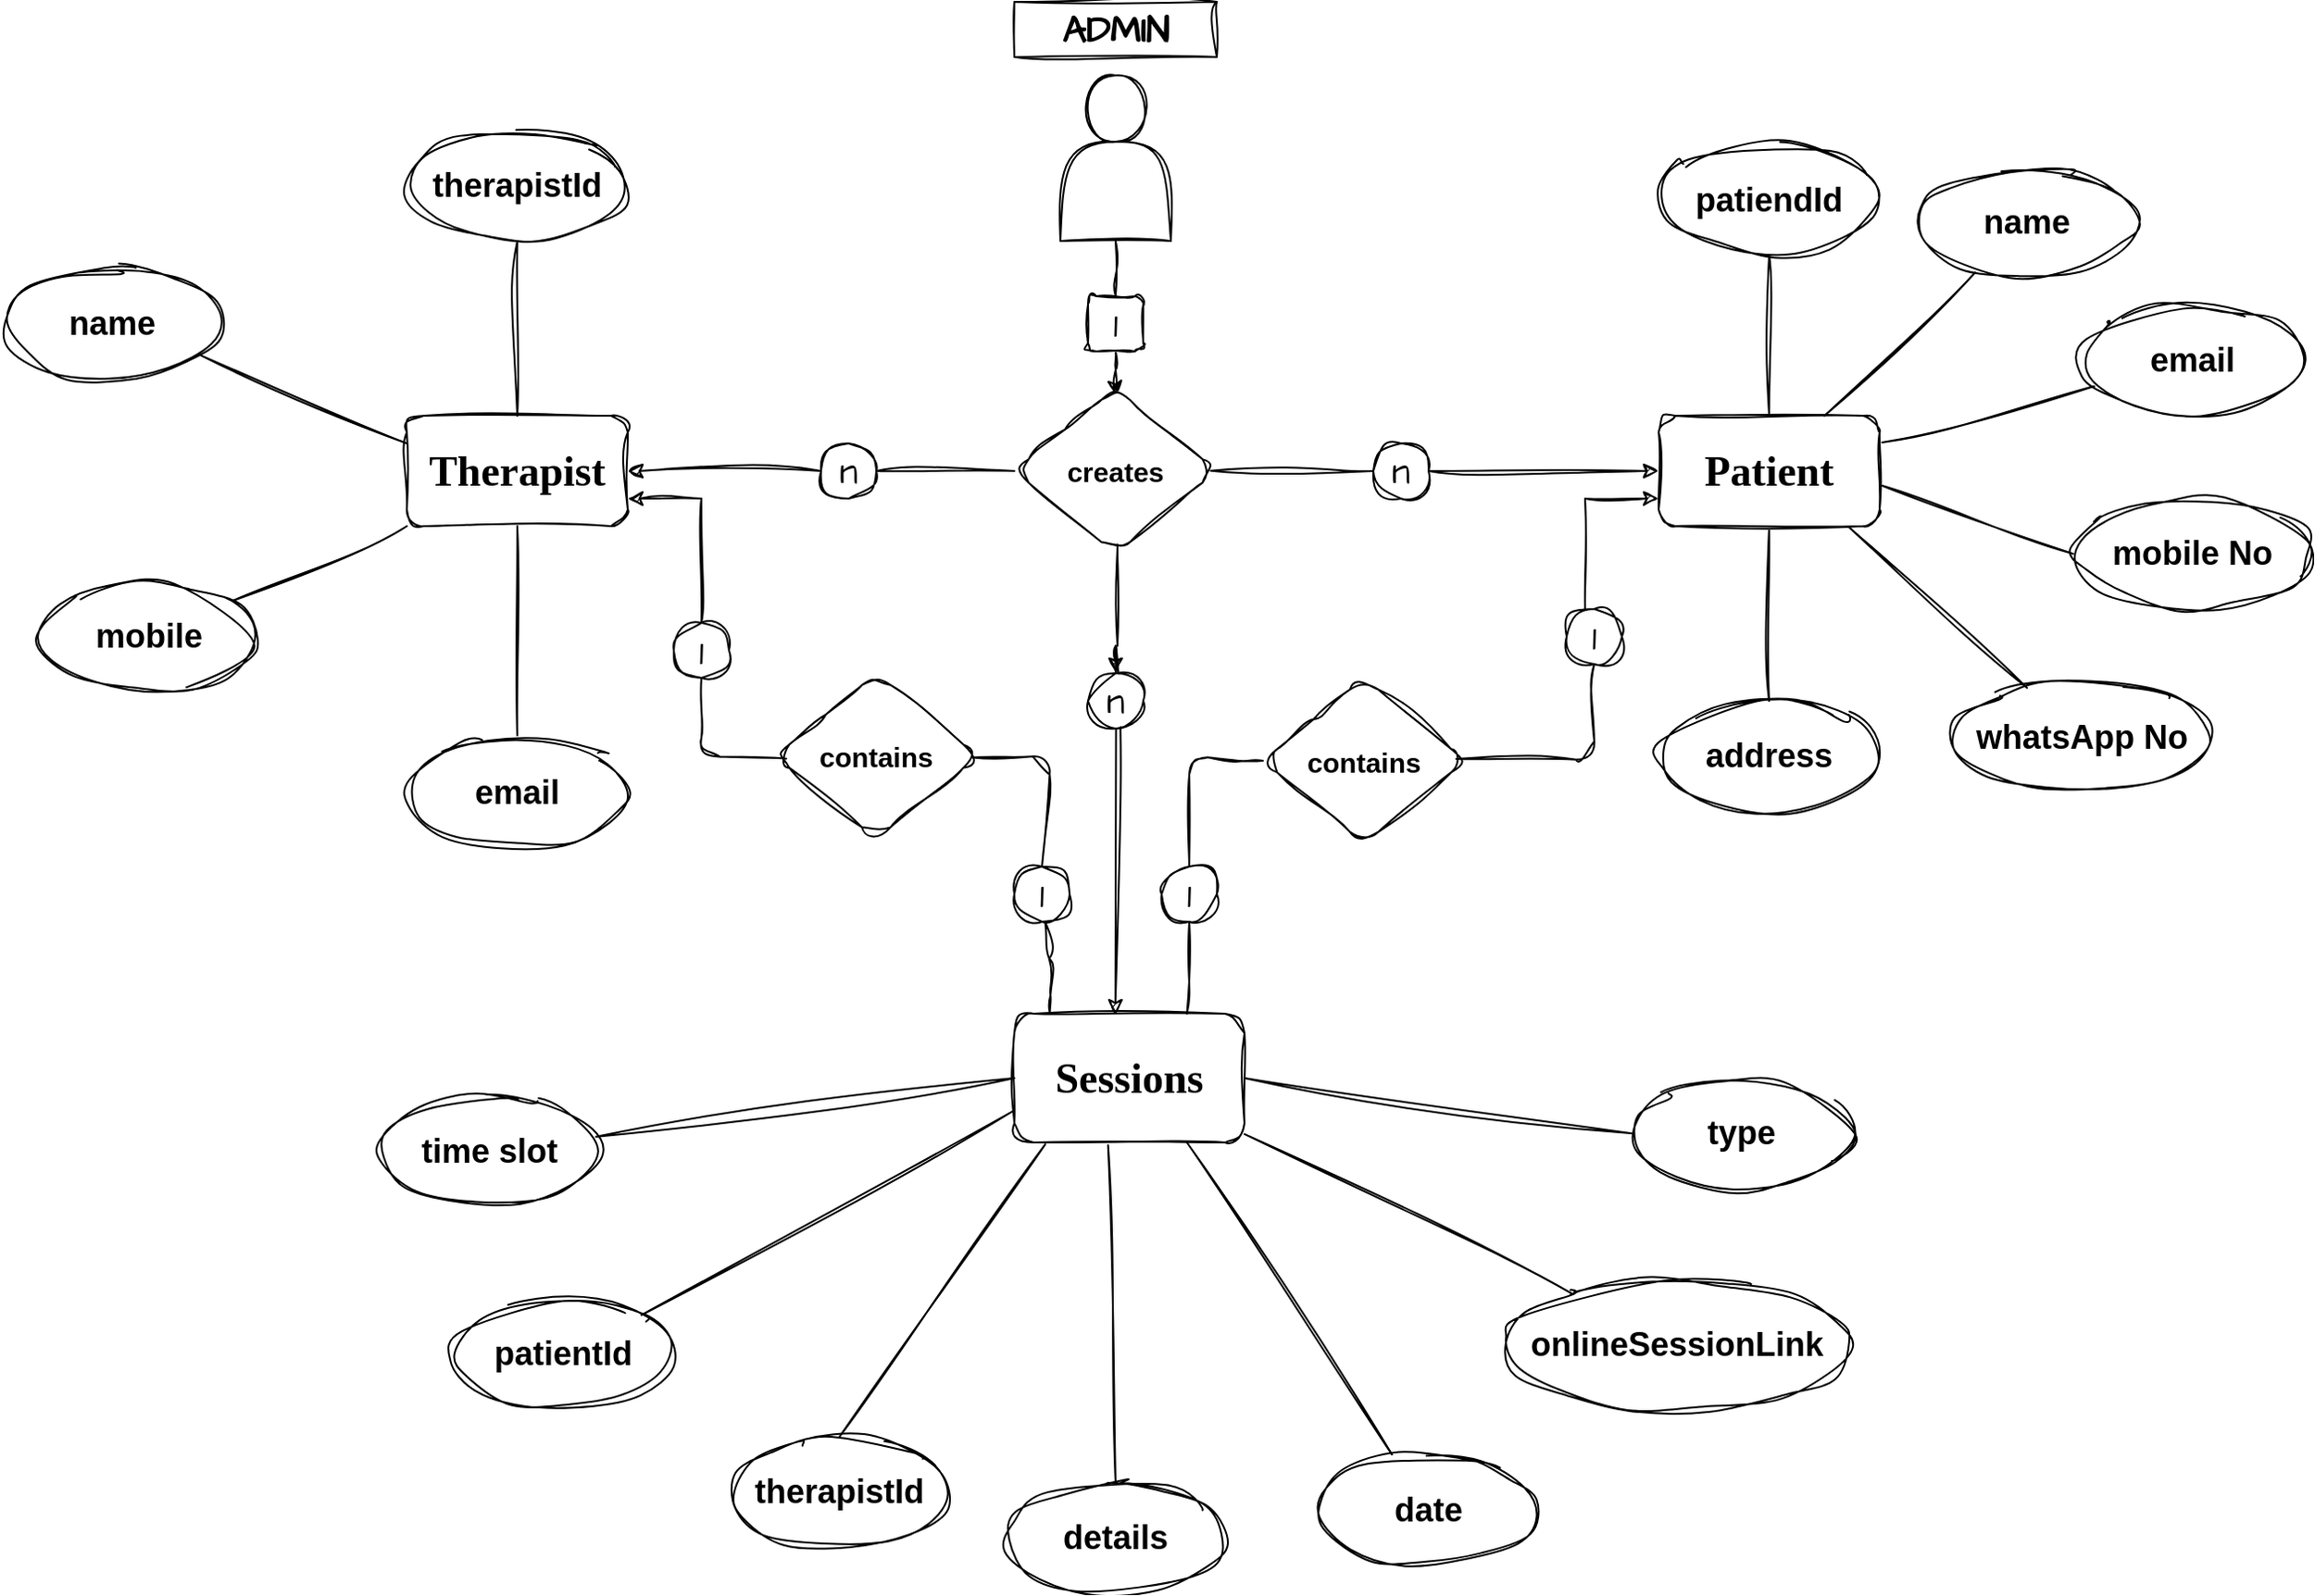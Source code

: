 <mxfile version="22.1.16" type="device">
  <diagram id="R2lEEEUBdFMjLlhIrx00" name="Page-1">
    <mxGraphModel dx="3497" dy="2473" grid="1" gridSize="10" guides="1" tooltips="1" connect="1" arrows="1" fold="1" page="1" pageScale="1" pageWidth="850" pageHeight="1100" math="0" shadow="0" extFonts="Permanent Marker^https://fonts.googleapis.com/css?family=Permanent+Marker">
      <root>
        <mxCell id="0" />
        <mxCell id="1" parent="0" />
        <mxCell id="AEqm9OUdLBlBPRIVhmXT-1" value="&lt;b&gt;Sessions&lt;/b&gt;" style="rounded=1;whiteSpace=wrap;html=1;fontFamily=Times New Roman;fontSize=23;labelBackgroundColor=none;sketch=1;curveFitting=1;jiggle=2;" parent="1" vertex="1">
          <mxGeometry x="200" y="250" width="125" height="70" as="geometry" />
        </mxCell>
        <mxCell id="AEqm9OUdLBlBPRIVhmXT-22" style="rounded=1;orthogonalLoop=1;jettySize=auto;html=1;entryX=0.75;entryY=1;entryDx=0;entryDy=0;endArrow=none;endFill=0;labelBackgroundColor=none;fontColor=default;sketch=1;curveFitting=1;jiggle=2;" parent="1" source="AEqm9OUdLBlBPRIVhmXT-18" target="AEqm9OUdLBlBPRIVhmXT-1" edge="1">
          <mxGeometry relative="1" as="geometry" />
        </mxCell>
        <mxCell id="AEqm9OUdLBlBPRIVhmXT-18" value="&lt;span style=&quot;font-size: 18px;&quot;&gt;date&lt;/span&gt;" style="ellipse;whiteSpace=wrap;html=1;labelBackgroundColor=none;sketch=1;curveFitting=1;jiggle=2;rounded=1;fontStyle=1" parent="1" vertex="1">
          <mxGeometry x="365" y="490" width="120" height="60" as="geometry" />
        </mxCell>
        <mxCell id="AEqm9OUdLBlBPRIVhmXT-30" value="&lt;font style=&quot;font-size: 18px;&quot;&gt;time slot&lt;/font&gt;" style="ellipse;whiteSpace=wrap;html=1;labelBackgroundColor=none;sketch=1;curveFitting=1;jiggle=2;rounded=1;fontStyle=1" parent="1" vertex="1">
          <mxGeometry x="-145" y="295" width="120" height="60" as="geometry" />
        </mxCell>
        <mxCell id="AEqm9OUdLBlBPRIVhmXT-31" value="&lt;font style=&quot;font-size: 18px;&quot;&gt;patientId&lt;/font&gt;" style="ellipse;whiteSpace=wrap;html=1;labelBackgroundColor=none;sketch=1;curveFitting=1;jiggle=2;rounded=1;fontStyle=1" parent="1" vertex="1">
          <mxGeometry x="-105" y="405" width="120" height="60" as="geometry" />
        </mxCell>
        <mxCell id="AEqm9OUdLBlBPRIVhmXT-32" value="&lt;font style=&quot;font-size: 18px;&quot;&gt;type&lt;/font&gt;" style="ellipse;whiteSpace=wrap;html=1;labelBackgroundColor=none;sketch=1;curveFitting=1;jiggle=2;rounded=1;fontStyle=1" parent="1" vertex="1">
          <mxGeometry x="535" y="285" width="120" height="60" as="geometry" />
        </mxCell>
        <mxCell id="AEqm9OUdLBlBPRIVhmXT-33" value="&lt;font style=&quot;font-size: 18px;&quot;&gt;therapistId&lt;/font&gt;" style="ellipse;whiteSpace=wrap;html=1;labelBackgroundColor=none;sketch=1;curveFitting=1;jiggle=2;rounded=1;fontStyle=1" parent="1" vertex="1">
          <mxGeometry x="45" y="480" width="120" height="60" as="geometry" />
        </mxCell>
        <mxCell id="AEqm9OUdLBlBPRIVhmXT-34" value="&lt;font style=&quot;font-size: 18px;&quot;&gt;details&lt;/font&gt;" style="ellipse;whiteSpace=wrap;html=1;labelBackgroundColor=none;sketch=1;curveFitting=1;jiggle=2;rounded=1;fontStyle=1" parent="1" vertex="1">
          <mxGeometry x="195" y="505" width="120" height="60" as="geometry" />
        </mxCell>
        <mxCell id="AEqm9OUdLBlBPRIVhmXT-35" value="&lt;font style=&quot;font-size: 18px;&quot;&gt;onlineSessionLink&lt;/font&gt;" style="ellipse;whiteSpace=wrap;html=1;labelBackgroundColor=none;sketch=1;curveFitting=1;jiggle=2;rounded=1;fontStyle=1" parent="1" vertex="1">
          <mxGeometry x="465" y="395" width="190" height="70" as="geometry" />
        </mxCell>
        <mxCell id="AEqm9OUdLBlBPRIVhmXT-37" style="rounded=1;orthogonalLoop=1;jettySize=auto;html=1;entryX=1;entryY=0.5;entryDx=0;entryDy=0;endArrow=none;endFill=0;exitX=0;exitY=0.5;exitDx=0;exitDy=0;labelBackgroundColor=none;fontColor=default;sketch=1;curveFitting=1;jiggle=2;" parent="1" source="AEqm9OUdLBlBPRIVhmXT-32" target="AEqm9OUdLBlBPRIVhmXT-1" edge="1">
          <mxGeometry relative="1" as="geometry">
            <mxPoint x="391" y="534" as="sourcePoint" />
            <mxPoint x="345" y="635" as="targetPoint" />
          </mxGeometry>
        </mxCell>
        <mxCell id="AEqm9OUdLBlBPRIVhmXT-38" style="rounded=1;orthogonalLoop=1;jettySize=auto;html=1;endArrow=none;endFill=0;exitX=0;exitY=0.75;exitDx=0;exitDy=0;labelBackgroundColor=none;fontColor=default;sketch=1;curveFitting=1;jiggle=2;entryX=1;entryY=0;entryDx=0;entryDy=0;" parent="1" source="AEqm9OUdLBlBPRIVhmXT-1" target="AEqm9OUdLBlBPRIVhmXT-31" edge="1">
          <mxGeometry relative="1" as="geometry">
            <mxPoint x="391" y="624" as="sourcePoint" />
            <mxPoint x="18.757" y="410.199" as="targetPoint" />
          </mxGeometry>
        </mxCell>
        <mxCell id="AEqm9OUdLBlBPRIVhmXT-39" style="rounded=1;orthogonalLoop=1;jettySize=auto;html=1;entryX=0.134;entryY=1.015;entryDx=0;entryDy=0;endArrow=none;endFill=0;exitX=0.5;exitY=0;exitDx=0;exitDy=0;labelBackgroundColor=none;fontColor=default;sketch=1;curveFitting=1;jiggle=2;entryPerimeter=0;" parent="1" source="AEqm9OUdLBlBPRIVhmXT-33" target="AEqm9OUdLBlBPRIVhmXT-1" edge="1">
          <mxGeometry relative="1" as="geometry">
            <mxPoint x="401" y="634" as="sourcePoint" />
            <mxPoint x="355" y="735" as="targetPoint" />
          </mxGeometry>
        </mxCell>
        <mxCell id="AEqm9OUdLBlBPRIVhmXT-40" style="rounded=1;orthogonalLoop=1;jettySize=auto;html=1;entryX=0.407;entryY=1.021;entryDx=0;entryDy=0;endArrow=none;endFill=0;exitX=0.5;exitY=0;exitDx=0;exitDy=0;labelBackgroundColor=none;fontColor=default;sketch=1;curveFitting=1;jiggle=2;entryPerimeter=0;" parent="1" source="AEqm9OUdLBlBPRIVhmXT-34" target="AEqm9OUdLBlBPRIVhmXT-1" edge="1">
          <mxGeometry relative="1" as="geometry">
            <mxPoint x="411" y="644" as="sourcePoint" />
            <mxPoint x="365" y="745" as="targetPoint" />
          </mxGeometry>
        </mxCell>
        <mxCell id="AEqm9OUdLBlBPRIVhmXT-41" style="rounded=1;orthogonalLoop=1;jettySize=auto;html=1;entryX=0;entryY=0.5;entryDx=0;entryDy=0;endArrow=none;endFill=0;labelBackgroundColor=none;fontColor=default;sketch=1;curveFitting=1;jiggle=2;" parent="1" source="AEqm9OUdLBlBPRIVhmXT-30" target="AEqm9OUdLBlBPRIVhmXT-1" edge="1">
          <mxGeometry relative="1" as="geometry">
            <mxPoint x="421" y="564" as="sourcePoint" />
            <mxPoint x="375" y="665" as="targetPoint" />
          </mxGeometry>
        </mxCell>
        <mxCell id="AEqm9OUdLBlBPRIVhmXT-44" style="rounded=1;orthogonalLoop=1;jettySize=auto;html=1;entryX=1.011;entryY=0.241;entryDx=0;entryDy=0;endArrow=none;endFill=0;labelBackgroundColor=none;fontColor=default;sketch=1;curveFitting=1;jiggle=2;entryPerimeter=0;" parent="1" source="AEqm9OUdLBlBPRIVhmXT-45" target="AEqm9OUdLBlBPRIVhmXT-43" edge="1">
          <mxGeometry relative="1" as="geometry" />
        </mxCell>
        <mxCell id="AEqm9OUdLBlBPRIVhmXT-45" value="&lt;font style=&quot;font-size: 18px;&quot;&gt;email&lt;/font&gt;" style="ellipse;whiteSpace=wrap;html=1;labelBackgroundColor=none;sketch=1;curveFitting=1;jiggle=2;rounded=1;fontStyle=1" parent="1" vertex="1">
          <mxGeometry x="780" y="-135" width="120" height="60" as="geometry" />
        </mxCell>
        <mxCell id="AEqm9OUdLBlBPRIVhmXT-46" value="&lt;font style=&quot;font-size: 18px;&quot;&gt;mobile No&lt;/font&gt;" style="ellipse;whiteSpace=wrap;html=1;labelBackgroundColor=none;sketch=1;curveFitting=1;jiggle=2;rounded=1;fontStyle=1" parent="1" vertex="1">
          <mxGeometry x="775" y="-30" width="130" height="60" as="geometry" />
        </mxCell>
        <mxCell id="AEqm9OUdLBlBPRIVhmXT-47" value="&lt;font style=&quot;font-size: 18px;&quot;&gt;whatsApp No&lt;/font&gt;" style="ellipse;whiteSpace=wrap;html=1;labelBackgroundColor=none;sketch=1;curveFitting=1;jiggle=2;rounded=1;fontStyle=1" parent="1" vertex="1">
          <mxGeometry x="710.0" y="70" width="140" height="60" as="geometry" />
        </mxCell>
        <mxCell id="AEqm9OUdLBlBPRIVhmXT-48" value="&lt;font style=&quot;font-size: 18px;&quot;&gt;name&lt;/font&gt;" style="ellipse;whiteSpace=wrap;html=1;labelBackgroundColor=none;sketch=1;curveFitting=1;jiggle=2;rounded=1;fontStyle=1" parent="1" vertex="1">
          <mxGeometry x="690" y="-210" width="120" height="60" as="geometry" />
        </mxCell>
        <mxCell id="AEqm9OUdLBlBPRIVhmXT-49" value="&lt;font style=&quot;font-size: 18px;&quot;&gt;address&lt;/font&gt;" style="ellipse;whiteSpace=wrap;html=1;labelBackgroundColor=none;sketch=1;curveFitting=1;jiggle=2;rounded=1;fontStyle=1" parent="1" vertex="1">
          <mxGeometry x="550" y="80" width="120" height="60" as="geometry" />
        </mxCell>
        <mxCell id="AEqm9OUdLBlBPRIVhmXT-52" style="rounded=1;orthogonalLoop=1;jettySize=auto;html=1;entryX=0.75;entryY=0;entryDx=0;entryDy=0;endArrow=none;endFill=0;exitX=0.266;exitY=0.952;exitDx=0;exitDy=0;labelBackgroundColor=none;fontColor=default;sketch=1;curveFitting=1;jiggle=2;exitPerimeter=0;" parent="1" source="AEqm9OUdLBlBPRIVhmXT-48" target="AEqm9OUdLBlBPRIVhmXT-43" edge="1">
          <mxGeometry relative="1" as="geometry">
            <mxPoint x="686" y="-26" as="sourcePoint" />
            <mxPoint x="640" y="75" as="targetPoint" />
          </mxGeometry>
        </mxCell>
        <mxCell id="AEqm9OUdLBlBPRIVhmXT-53" style="rounded=1;orthogonalLoop=1;jettySize=auto;html=1;endArrow=none;endFill=0;exitX=0.855;exitY=0.997;exitDx=0;exitDy=0;labelBackgroundColor=none;fontColor=default;sketch=1;curveFitting=1;jiggle=2;exitPerimeter=0;" parent="1" source="AEqm9OUdLBlBPRIVhmXT-43" target="AEqm9OUdLBlBPRIVhmXT-47" edge="1">
          <mxGeometry relative="1" as="geometry">
            <mxPoint x="686" y="-26" as="sourcePoint" />
            <mxPoint x="640" y="75" as="targetPoint" />
          </mxGeometry>
        </mxCell>
        <mxCell id="AEqm9OUdLBlBPRIVhmXT-54" style="rounded=1;orthogonalLoop=1;jettySize=auto;html=1;entryX=0.5;entryY=1;entryDx=0;entryDy=0;endArrow=none;endFill=0;exitX=0.5;exitY=0;exitDx=0;exitDy=0;labelBackgroundColor=none;fontColor=default;sketch=1;curveFitting=1;jiggle=2;" parent="1" source="AEqm9OUdLBlBPRIVhmXT-49" target="AEqm9OUdLBlBPRIVhmXT-43" edge="1">
          <mxGeometry relative="1" as="geometry">
            <mxPoint x="696" y="-16" as="sourcePoint" />
            <mxPoint x="650" y="85" as="targetPoint" />
          </mxGeometry>
        </mxCell>
        <mxCell id="AEqm9OUdLBlBPRIVhmXT-56" style="rounded=1;orthogonalLoop=1;jettySize=auto;html=1;entryX=1.012;entryY=0.634;entryDx=0;entryDy=0;endArrow=none;endFill=0;exitX=0;exitY=0.5;exitDx=0;exitDy=0;labelBackgroundColor=none;fontColor=default;sketch=1;curveFitting=1;jiggle=2;entryPerimeter=0;" parent="1" source="AEqm9OUdLBlBPRIVhmXT-46" target="AEqm9OUdLBlBPRIVhmXT-43" edge="1">
          <mxGeometry relative="1" as="geometry">
            <mxPoint x="716" y="4" as="sourcePoint" />
            <mxPoint x="670" y="105" as="targetPoint" />
          </mxGeometry>
        </mxCell>
        <mxCell id="AEqm9OUdLBlBPRIVhmXT-59" value="&lt;b&gt;Therapist&lt;/b&gt;" style="rounded=1;whiteSpace=wrap;html=1;fontFamily=Times New Roman;fontSize=23;labelBackgroundColor=none;sketch=1;curveFitting=1;jiggle=2;" parent="1" vertex="1">
          <mxGeometry x="-130" y="-75" width="120" height="60" as="geometry" />
        </mxCell>
        <mxCell id="AEqm9OUdLBlBPRIVhmXT-60" style="rounded=1;orthogonalLoop=1;jettySize=auto;html=1;entryX=0.5;entryY=1;entryDx=0;entryDy=0;endArrow=none;endFill=0;labelBackgroundColor=none;fontColor=default;exitX=0.5;exitY=0;exitDx=0;exitDy=0;sketch=1;curveFitting=1;jiggle=2;" parent="1" source="AEqm9OUdLBlBPRIVhmXT-61" target="AEqm9OUdLBlBPRIVhmXT-59" edge="1">
          <mxGeometry relative="1" as="geometry" />
        </mxCell>
        <mxCell id="AEqm9OUdLBlBPRIVhmXT-61" value="&lt;font style=&quot;font-size: 18px;&quot;&gt;email&lt;/font&gt;" style="ellipse;whiteSpace=wrap;html=1;labelBackgroundColor=none;sketch=1;curveFitting=1;jiggle=2;rounded=1;fontStyle=1" parent="1" vertex="1">
          <mxGeometry x="-130" y="100" width="120" height="60" as="geometry" />
        </mxCell>
        <mxCell id="AEqm9OUdLBlBPRIVhmXT-62" value="&lt;font style=&quot;font-size: 18px;&quot;&gt;mobile&lt;/font&gt;" style="ellipse;whiteSpace=wrap;html=1;labelBackgroundColor=none;sketch=1;curveFitting=1;jiggle=2;rounded=1;fontStyle=1" parent="1" vertex="1">
          <mxGeometry x="-330" y="15" width="120" height="60" as="geometry" />
        </mxCell>
        <mxCell id="AEqm9OUdLBlBPRIVhmXT-64" value="&lt;font style=&quot;font-size: 18px;&quot;&gt;name&lt;/font&gt;" style="ellipse;whiteSpace=wrap;html=1;labelBackgroundColor=none;sketch=1;curveFitting=1;jiggle=2;rounded=1;fontStyle=1" parent="1" vertex="1">
          <mxGeometry x="-350" y="-155" width="120" height="60" as="geometry" />
        </mxCell>
        <mxCell id="AEqm9OUdLBlBPRIVhmXT-66" style="rounded=1;orthogonalLoop=1;jettySize=auto;html=1;entryX=0;entryY=0.25;entryDx=0;entryDy=0;endArrow=none;endFill=0;exitX=0.901;exitY=0.786;exitDx=0;exitDy=0;labelBackgroundColor=none;fontColor=default;sketch=1;curveFitting=1;jiggle=2;exitPerimeter=0;" parent="1" source="AEqm9OUdLBlBPRIVhmXT-64" target="AEqm9OUdLBlBPRIVhmXT-59" edge="1">
          <mxGeometry relative="1" as="geometry">
            <mxPoint x="-14" y="-56" as="sourcePoint" />
            <mxPoint x="-60" y="45" as="targetPoint" />
          </mxGeometry>
        </mxCell>
        <mxCell id="AEqm9OUdLBlBPRIVhmXT-69" style="rounded=1;orthogonalLoop=1;jettySize=auto;html=1;entryX=0;entryY=1;entryDx=0;entryDy=0;endArrow=none;endFill=0;labelBackgroundColor=none;fontColor=default;sketch=1;curveFitting=1;jiggle=2;" parent="1" source="AEqm9OUdLBlBPRIVhmXT-62" target="AEqm9OUdLBlBPRIVhmXT-59" edge="1">
          <mxGeometry relative="1" as="geometry">
            <mxPoint x="16" y="-26" as="sourcePoint" />
            <mxPoint x="-30" y="75" as="targetPoint" />
          </mxGeometry>
        </mxCell>
        <mxCell id="AEqm9OUdLBlBPRIVhmXT-77" style="edgeStyle=orthogonalEdgeStyle;rounded=1;sketch=1;hachureGap=4;jiggle=2;curveFitting=1;orthogonalLoop=1;jettySize=auto;html=1;entryX=0.504;entryY=0.047;entryDx=0;entryDy=0;fontFamily=Architects Daughter;fontSource=https%3A%2F%2Ffonts.googleapis.com%2Fcss%3Ffamily%3DArchitects%2BDaughter;fontSize=16;entryPerimeter=0;" parent="1" source="AEqm9OUdLBlBPRIVhmXT-80" target="AEqm9OUdLBlBPRIVhmXT-75" edge="1">
          <mxGeometry relative="1" as="geometry" />
        </mxCell>
        <mxCell id="AEqm9OUdLBlBPRIVhmXT-74" value="" style="shape=actor;whiteSpace=wrap;html=1;rounded=1;sketch=1;hachureGap=4;jiggle=2;curveFitting=1;fontFamily=Architects Daughter;fontSource=https%3A%2F%2Ffonts.googleapis.com%2Fcss%3Ffamily%3DArchitects%2BDaughter;fontSize=20;" parent="1" vertex="1">
          <mxGeometry x="225" y="-260" width="60" height="90" as="geometry" />
        </mxCell>
        <mxCell id="iQRbMpA301dKJXY_9Ane-18" style="edgeStyle=orthogonalEdgeStyle;rounded=0;sketch=1;hachureGap=4;jiggle=2;curveFitting=1;orthogonalLoop=1;jettySize=auto;html=1;fontFamily=Architects Daughter;fontSource=https%3A%2F%2Ffonts.googleapis.com%2Fcss%3Ffamily%3DArchitects%2BDaughter;fontSize=16;" edge="1" parent="1" source="iQRbMpA301dKJXY_9Ane-19" target="AEqm9OUdLBlBPRIVhmXT-59">
          <mxGeometry relative="1" as="geometry" />
        </mxCell>
        <mxCell id="iQRbMpA301dKJXY_9Ane-29" style="edgeStyle=orthogonalEdgeStyle;rounded=0;sketch=1;hachureGap=4;jiggle=2;curveFitting=1;orthogonalLoop=1;jettySize=auto;html=1;exitX=1;exitY=0.5;exitDx=0;exitDy=0;fontFamily=Architects Daughter;fontSource=https%3A%2F%2Ffonts.googleapis.com%2Fcss%3Ffamily%3DArchitects%2BDaughter;fontSize=16;" edge="1" parent="1" source="iQRbMpA301dKJXY_9Ane-30" target="AEqm9OUdLBlBPRIVhmXT-43">
          <mxGeometry relative="1" as="geometry">
            <mxPoint x="440" y="-45" as="targetPoint" />
          </mxGeometry>
        </mxCell>
        <mxCell id="AEqm9OUdLBlBPRIVhmXT-75" value="&lt;font style=&quot;font-size: 15px;&quot;&gt;creates&lt;/font&gt;" style="rhombus;whiteSpace=wrap;html=1;labelBackgroundColor=none;sketch=1;curveFitting=1;jiggle=2;rounded=1;fontStyle=1" parent="1" vertex="1">
          <mxGeometry x="200" y="-90" width="110" height="90" as="geometry" />
        </mxCell>
        <mxCell id="AEqm9OUdLBlBPRIVhmXT-76" value="ADMIN" style="rounded=0;whiteSpace=wrap;html=1;sketch=1;hachureGap=4;jiggle=2;curveFitting=1;fontFamily=Architects Daughter;fontSource=https%3A%2F%2Ffonts.googleapis.com%2Fcss%3Ffamily%3DArchitects%2BDaughter;fontSize=20;fontStyle=1" parent="1" vertex="1">
          <mxGeometry x="200" y="-300" width="110" height="30" as="geometry" />
        </mxCell>
        <mxCell id="AEqm9OUdLBlBPRIVhmXT-80" value="1" style="rounded=1;whiteSpace=wrap;html=1;sketch=1;hachureGap=4;jiggle=2;curveFitting=1;fontFamily=Architects Daughter;fontSource=https%3A%2F%2Ffonts.googleapis.com%2Fcss%3Ffamily%3DArchitects%2BDaughter;fontSize=20;" parent="1" vertex="1">
          <mxGeometry x="240" y="-140" width="30" height="30" as="geometry" />
        </mxCell>
        <mxCell id="iQRbMpA301dKJXY_9Ane-19" value="n" style="rounded=1;whiteSpace=wrap;html=1;sketch=1;hachureGap=4;jiggle=2;curveFitting=1;fontFamily=Architects Daughter;fontSource=https%3A%2F%2Ffonts.googleapis.com%2Fcss%3Ffamily%3DArchitects%2BDaughter;fontSize=20;arcSize=50;" vertex="1" parent="1">
          <mxGeometry x="95" y="-60" width="30" height="30" as="geometry" />
        </mxCell>
        <mxCell id="iQRbMpA301dKJXY_9Ane-27" style="rounded=1;orthogonalLoop=1;jettySize=auto;html=1;endArrow=none;endFill=0;labelBackgroundColor=none;fontColor=default;sketch=1;curveFitting=1;jiggle=2;" edge="1" parent="1" source="AEqm9OUdLBlBPRIVhmXT-35" target="AEqm9OUdLBlBPRIVhmXT-1">
          <mxGeometry relative="1" as="geometry">
            <mxPoint x="375" y="535" as="sourcePoint" />
            <mxPoint x="298" y="315" as="targetPoint" />
          </mxGeometry>
        </mxCell>
        <mxCell id="iQRbMpA301dKJXY_9Ane-30" value="n" style="rounded=1;whiteSpace=wrap;html=1;sketch=1;hachureGap=4;jiggle=2;curveFitting=1;fontFamily=Architects Daughter;fontSource=https%3A%2F%2Ffonts.googleapis.com%2Fcss%3Ffamily%3DArchitects%2BDaughter;fontSize=20;arcSize=50;" vertex="1" parent="1">
          <mxGeometry x="395" y="-60" width="30" height="30" as="geometry" />
        </mxCell>
        <mxCell id="iQRbMpA301dKJXY_9Ane-46" style="edgeStyle=orthogonalEdgeStyle;rounded=0;sketch=1;hachureGap=4;jiggle=2;curveFitting=1;orthogonalLoop=1;jettySize=auto;html=1;fontFamily=Architects Daughter;fontSource=https%3A%2F%2Ffonts.googleapis.com%2Fcss%3Ffamily%3DArchitects%2BDaughter;fontSize=16;exitX=0.509;exitY=0.944;exitDx=0;exitDy=0;exitPerimeter=0;entryX=0.439;entryY=0.009;entryDx=0;entryDy=0;entryPerimeter=0;" edge="1" parent="1" source="iQRbMpA301dKJXY_9Ane-47" target="AEqm9OUdLBlBPRIVhmXT-1">
          <mxGeometry relative="1" as="geometry">
            <mxPoint x="310" y="-5" as="sourcePoint" />
            <mxPoint x="260" y="230" as="targetPoint" />
            <Array as="points">
              <mxPoint x="255" y="50" />
              <mxPoint x="255" y="50" />
            </Array>
          </mxGeometry>
        </mxCell>
        <mxCell id="iQRbMpA301dKJXY_9Ane-48" value="" style="edgeStyle=orthogonalEdgeStyle;rounded=0;sketch=1;hachureGap=4;jiggle=2;curveFitting=1;orthogonalLoop=1;jettySize=auto;html=1;entryX=0.5;entryY=0;entryDx=0;entryDy=0;fontFamily=Architects Daughter;fontSource=https%3A%2F%2Ffonts.googleapis.com%2Fcss%3Ffamily%3DArchitects%2BDaughter;fontSize=16;exitX=0.509;exitY=0.944;exitDx=0;exitDy=0;exitPerimeter=0;" edge="1" parent="1" source="AEqm9OUdLBlBPRIVhmXT-75" target="iQRbMpA301dKJXY_9Ane-47">
          <mxGeometry relative="1" as="geometry">
            <mxPoint x="256" y="-5" as="sourcePoint" />
            <mxPoint x="258" y="170" as="targetPoint" />
            <Array as="points">
              <mxPoint x="256" y="50" />
            </Array>
          </mxGeometry>
        </mxCell>
        <mxCell id="iQRbMpA301dKJXY_9Ane-47" value="n" style="rounded=1;whiteSpace=wrap;html=1;sketch=1;hachureGap=4;jiggle=2;curveFitting=1;fontFamily=Architects Daughter;fontSource=https%3A%2F%2Ffonts.googleapis.com%2Fcss%3Ffamily%3DArchitects%2BDaughter;fontSize=20;arcSize=50;" vertex="1" parent="1">
          <mxGeometry x="240" y="65" width="30" height="30" as="geometry" />
        </mxCell>
        <mxCell id="iQRbMpA301dKJXY_9Ane-51" style="edgeStyle=orthogonalEdgeStyle;rounded=0;sketch=1;hachureGap=4;jiggle=2;curveFitting=1;orthogonalLoop=1;jettySize=auto;html=1;entryX=1;entryY=0.75;entryDx=0;entryDy=0;fontFamily=Architects Daughter;fontSource=https%3A%2F%2Ffonts.googleapis.com%2Fcss%3Ffamily%3DArchitects%2BDaughter;fontSize=16;exitX=0.5;exitY=0;exitDx=0;exitDy=0;" edge="1" parent="1" source="iQRbMpA301dKJXY_9Ane-40" target="AEqm9OUdLBlBPRIVhmXT-59">
          <mxGeometry relative="1" as="geometry" />
        </mxCell>
        <mxCell id="AEqm9OUdLBlBPRIVhmXT-70" value="&lt;font style=&quot;font-size: 15px;&quot;&gt;contains&lt;/font&gt;" style="rhombus;whiteSpace=wrap;html=1;labelBackgroundColor=none;sketch=1;curveFitting=1;jiggle=2;rounded=1;fontStyle=1" parent="1" vertex="1">
          <mxGeometry x="70" y="65" width="110" height="90" as="geometry" />
        </mxCell>
        <mxCell id="iQRbMpA301dKJXY_9Ane-40" value="1" style="rounded=1;whiteSpace=wrap;html=1;sketch=1;hachureGap=4;jiggle=2;curveFitting=1;fontFamily=Architects Daughter;fontSource=https%3A%2F%2Ffonts.googleapis.com%2Fcss%3Ffamily%3DArchitects%2BDaughter;fontSize=20;arcSize=50;" vertex="1" parent="1">
          <mxGeometry x="15" y="37.5" width="30" height="30" as="geometry" />
        </mxCell>
        <mxCell id="iQRbMpA301dKJXY_9Ane-53" value="1" style="rounded=1;whiteSpace=wrap;html=1;sketch=1;hachureGap=4;jiggle=2;curveFitting=1;fontFamily=Architects Daughter;fontSource=https%3A%2F%2Ffonts.googleapis.com%2Fcss%3Ffamily%3DArchitects%2BDaughter;fontSize=20;arcSize=50;" vertex="1" parent="1">
          <mxGeometry x="200" y="170" width="30" height="30" as="geometry" />
        </mxCell>
        <mxCell id="iQRbMpA301dKJXY_9Ane-55" style="rounded=1;orthogonalLoop=1;jettySize=auto;html=1;endArrow=none;endFill=0;exitX=0.154;exitY=-0.002;exitDx=0;exitDy=0;labelBackgroundColor=none;fontColor=default;sketch=1;curveFitting=1;jiggle=2;exitPerimeter=0;" edge="1" parent="1" source="AEqm9OUdLBlBPRIVhmXT-1" target="iQRbMpA301dKJXY_9Ane-53">
          <mxGeometry relative="1" as="geometry">
            <mxPoint x="193" y="200" as="sourcePoint" />
            <mxPoint x="-10" y="301" as="targetPoint" />
            <Array as="points">
              <mxPoint x="220" y="230" />
            </Array>
          </mxGeometry>
        </mxCell>
        <mxCell id="iQRbMpA301dKJXY_9Ane-56" style="rounded=1;orthogonalLoop=1;jettySize=auto;html=1;endArrow=none;endFill=0;exitX=0.975;exitY=0.508;exitDx=0;exitDy=0;labelBackgroundColor=none;fontColor=default;sketch=1;curveFitting=1;jiggle=2;exitPerimeter=0;entryX=0.5;entryY=0;entryDx=0;entryDy=0;" edge="1" parent="1" source="AEqm9OUdLBlBPRIVhmXT-70" target="iQRbMpA301dKJXY_9Ane-53">
          <mxGeometry relative="1" as="geometry">
            <mxPoint x="229" y="260" as="sourcePoint" />
            <mxPoint x="227" y="210" as="targetPoint" />
            <Array as="points">
              <mxPoint x="220" y="110" />
            </Array>
          </mxGeometry>
        </mxCell>
        <mxCell id="iQRbMpA301dKJXY_9Ane-57" style="rounded=1;orthogonalLoop=1;jettySize=auto;html=1;endArrow=none;endFill=0;exitX=0.055;exitY=0.515;exitDx=0;exitDy=0;labelBackgroundColor=none;fontColor=default;sketch=1;curveFitting=1;jiggle=2;exitPerimeter=0;entryX=0.5;entryY=1;entryDx=0;entryDy=0;" edge="1" parent="1" source="AEqm9OUdLBlBPRIVhmXT-70" target="iQRbMpA301dKJXY_9Ane-40">
          <mxGeometry relative="1" as="geometry">
            <mxPoint x="187" y="121" as="sourcePoint" />
            <mxPoint x="225" y="180" as="targetPoint" />
            <Array as="points">
              <mxPoint x="30" y="110" />
            </Array>
          </mxGeometry>
        </mxCell>
        <mxCell id="iQRbMpA301dKJXY_9Ane-58" style="rounded=1;orthogonalLoop=1;jettySize=auto;html=1;endArrow=none;endFill=0;exitX=1;exitY=0.5;exitDx=0;exitDy=0;labelBackgroundColor=none;fontColor=default;sketch=1;curveFitting=1;jiggle=2;entryX=0;entryY=0.5;entryDx=0;entryDy=0;" edge="1" parent="1" source="iQRbMpA301dKJXY_9Ane-19" target="AEqm9OUdLBlBPRIVhmXT-75">
          <mxGeometry relative="1" as="geometry">
            <mxPoint x="86" y="121" as="sourcePoint" />
            <mxPoint x="40" y="78" as="targetPoint" />
            <Array as="points" />
          </mxGeometry>
        </mxCell>
        <mxCell id="iQRbMpA301dKJXY_9Ane-59" style="rounded=1;orthogonalLoop=1;jettySize=auto;html=1;endArrow=none;endFill=0;exitX=0;exitY=0.5;exitDx=0;exitDy=0;labelBackgroundColor=none;fontColor=default;sketch=1;curveFitting=1;jiggle=2;entryX=0.97;entryY=0.498;entryDx=0;entryDy=0;entryPerimeter=0;" edge="1" parent="1" source="iQRbMpA301dKJXY_9Ane-30" target="AEqm9OUdLBlBPRIVhmXT-75">
          <mxGeometry relative="1" as="geometry">
            <mxPoint x="135" y="-35" as="sourcePoint" />
            <mxPoint x="210" y="-35" as="targetPoint" />
            <Array as="points" />
          </mxGeometry>
        </mxCell>
        <mxCell id="iQRbMpA301dKJXY_9Ane-60" style="rounded=1;orthogonalLoop=1;jettySize=auto;html=1;endArrow=none;endFill=0;exitX=0.5;exitY=0;exitDx=0;exitDy=0;labelBackgroundColor=none;fontColor=default;sketch=1;curveFitting=1;jiggle=2;entryX=0.5;entryY=1;entryDx=0;entryDy=0;" edge="1" parent="1" source="AEqm9OUdLBlBPRIVhmXT-80" target="AEqm9OUdLBlBPRIVhmXT-74">
          <mxGeometry relative="1" as="geometry">
            <mxPoint x="150" y="-150" as="sourcePoint" />
            <mxPoint x="225" y="-150" as="targetPoint" />
            <Array as="points" />
          </mxGeometry>
        </mxCell>
        <mxCell id="iQRbMpA301dKJXY_9Ane-61" value="&lt;font style=&quot;font-size: 15px;&quot;&gt;contains&lt;/font&gt;" style="rhombus;whiteSpace=wrap;html=1;labelBackgroundColor=none;sketch=1;curveFitting=1;jiggle=2;rounded=1;fontStyle=1" vertex="1" parent="1">
          <mxGeometry x="335" y="67.5" width="110" height="90" as="geometry" />
        </mxCell>
        <mxCell id="iQRbMpA301dKJXY_9Ane-62" style="edgeStyle=orthogonalEdgeStyle;rounded=0;sketch=1;hachureGap=4;jiggle=2;curveFitting=1;orthogonalLoop=1;jettySize=auto;html=1;entryX=0;entryY=0.75;entryDx=0;entryDy=0;fontFamily=Architects Daughter;fontSource=https%3A%2F%2Ffonts.googleapis.com%2Fcss%3Ffamily%3DArchitects%2BDaughter;fontSize=16;" edge="1" parent="1" source="iQRbMpA301dKJXY_9Ane-69" target="AEqm9OUdLBlBPRIVhmXT-43">
          <mxGeometry relative="1" as="geometry">
            <mxPoint x="40" y="48" as="sourcePoint" />
            <mxPoint y="-20" as="targetPoint" />
            <Array as="points">
              <mxPoint x="510" y="-30" />
            </Array>
          </mxGeometry>
        </mxCell>
        <mxCell id="iQRbMpA301dKJXY_9Ane-66" value="1" style="rounded=1;whiteSpace=wrap;html=1;sketch=1;hachureGap=4;jiggle=2;curveFitting=1;fontFamily=Architects Daughter;fontSource=https%3A%2F%2Ffonts.googleapis.com%2Fcss%3Ffamily%3DArchitects%2BDaughter;fontSize=20;arcSize=50;" vertex="1" parent="1">
          <mxGeometry x="280" y="170" width="30" height="30" as="geometry" />
        </mxCell>
        <mxCell id="iQRbMpA301dKJXY_9Ane-67" style="rounded=1;orthogonalLoop=1;jettySize=auto;html=1;endArrow=none;endFill=0;exitX=0;exitY=0.5;exitDx=0;exitDy=0;labelBackgroundColor=none;fontColor=default;sketch=1;curveFitting=1;jiggle=2;entryX=0.5;entryY=0;entryDx=0;entryDy=0;" edge="1" parent="1" source="iQRbMpA301dKJXY_9Ane-61" target="iQRbMpA301dKJXY_9Ane-66">
          <mxGeometry relative="1" as="geometry">
            <mxPoint x="187" y="121" as="sourcePoint" />
            <mxPoint x="225" y="180" as="targetPoint" />
            <Array as="points">
              <mxPoint x="295" y="110" />
            </Array>
          </mxGeometry>
        </mxCell>
        <mxCell id="iQRbMpA301dKJXY_9Ane-68" style="rounded=1;orthogonalLoop=1;jettySize=auto;html=1;endArrow=none;endFill=0;exitX=0.75;exitY=0;exitDx=0;exitDy=0;labelBackgroundColor=none;fontColor=default;sketch=1;curveFitting=1;jiggle=2;entryX=0.5;entryY=1;entryDx=0;entryDy=0;" edge="1" parent="1" source="AEqm9OUdLBlBPRIVhmXT-1" target="iQRbMpA301dKJXY_9Ane-66">
          <mxGeometry relative="1" as="geometry">
            <mxPoint x="229" y="260" as="sourcePoint" />
            <mxPoint x="227" y="210" as="targetPoint" />
            <Array as="points" />
          </mxGeometry>
        </mxCell>
        <mxCell id="iQRbMpA301dKJXY_9Ane-69" value="1" style="rounded=1;whiteSpace=wrap;html=1;sketch=1;hachureGap=4;jiggle=2;curveFitting=1;fontFamily=Architects Daughter;fontSource=https%3A%2F%2Ffonts.googleapis.com%2Fcss%3Ffamily%3DArchitects%2BDaughter;fontSize=20;arcSize=50;" vertex="1" parent="1">
          <mxGeometry x="500" y="30" width="30" height="30" as="geometry" />
        </mxCell>
        <mxCell id="iQRbMpA301dKJXY_9Ane-71" style="rounded=1;orthogonalLoop=1;jettySize=auto;html=1;endArrow=none;endFill=0;exitX=0.5;exitY=1;exitDx=0;exitDy=0;labelBackgroundColor=none;fontColor=default;sketch=1;curveFitting=1;jiggle=2;entryX=0.955;entryY=0.489;entryDx=0;entryDy=0;entryPerimeter=0;" edge="1" parent="1" source="iQRbMpA301dKJXY_9Ane-69" target="iQRbMpA301dKJXY_9Ane-61">
          <mxGeometry relative="1" as="geometry">
            <mxPoint x="500" y="200" as="sourcePoint" />
            <mxPoint x="501" y="150" as="targetPoint" />
            <Array as="points">
              <mxPoint x="515" y="112" />
            </Array>
          </mxGeometry>
        </mxCell>
        <mxCell id="iQRbMpA301dKJXY_9Ane-72" value="&lt;span style=&quot;font-size: 18px;&quot;&gt;patiendId&lt;/span&gt;" style="ellipse;whiteSpace=wrap;html=1;labelBackgroundColor=none;sketch=1;curveFitting=1;jiggle=2;rounded=1;fontStyle=1" vertex="1" parent="1">
          <mxGeometry x="550" y="-222.5" width="120" height="60" as="geometry" />
        </mxCell>
        <mxCell id="iQRbMpA301dKJXY_9Ane-73" style="rounded=1;orthogonalLoop=1;jettySize=auto;html=1;entryX=0.5;entryY=1;entryDx=0;entryDy=0;endArrow=none;endFill=0;labelBackgroundColor=none;fontColor=default;sketch=1;curveFitting=1;jiggle=2;" edge="1" parent="1" source="AEqm9OUdLBlBPRIVhmXT-43" target="iQRbMpA301dKJXY_9Ane-72">
          <mxGeometry relative="1" as="geometry">
            <mxPoint x="610" y="-70" as="sourcePoint" />
            <mxPoint x="620" y="-5" as="targetPoint" />
          </mxGeometry>
        </mxCell>
        <mxCell id="iQRbMpA301dKJXY_9Ane-74" value="" style="rounded=1;orthogonalLoop=1;jettySize=auto;html=1;entryX=0.5;entryY=1;entryDx=0;entryDy=0;endArrow=none;endFill=0;labelBackgroundColor=none;fontColor=default;sketch=1;curveFitting=1;jiggle=2;" edge="1" parent="1" target="AEqm9OUdLBlBPRIVhmXT-43">
          <mxGeometry relative="1" as="geometry">
            <mxPoint x="610" y="-70" as="sourcePoint" />
            <mxPoint x="610" y="-162" as="targetPoint" />
          </mxGeometry>
        </mxCell>
        <mxCell id="AEqm9OUdLBlBPRIVhmXT-43" value="&lt;b&gt;Patient&lt;/b&gt;" style="rounded=1;whiteSpace=wrap;html=1;fontFamily=Times New Roman;fontSize=23;labelBackgroundColor=none;sketch=1;curveFitting=1;jiggle=2;" parent="1" vertex="1">
          <mxGeometry x="550" y="-75" width="120" height="60" as="geometry" />
        </mxCell>
        <mxCell id="iQRbMpA301dKJXY_9Ane-76" value="&lt;font style=&quot;font-size: 18px;&quot;&gt;therapistId&lt;/font&gt;" style="ellipse;whiteSpace=wrap;html=1;labelBackgroundColor=none;sketch=1;curveFitting=1;jiggle=2;rounded=1;fontStyle=1" vertex="1" parent="1">
          <mxGeometry x="-130" y="-230" width="120" height="60" as="geometry" />
        </mxCell>
        <mxCell id="iQRbMpA301dKJXY_9Ane-78" style="rounded=1;orthogonalLoop=1;jettySize=auto;html=1;entryX=0.5;entryY=0;entryDx=0;entryDy=0;endArrow=none;endFill=0;exitX=0.5;exitY=1;exitDx=0;exitDy=0;labelBackgroundColor=none;fontColor=default;sketch=1;curveFitting=1;jiggle=2;" edge="1" parent="1" source="iQRbMpA301dKJXY_9Ane-76" target="AEqm9OUdLBlBPRIVhmXT-59">
          <mxGeometry relative="1" as="geometry">
            <mxPoint x="-230" y="-95" as="sourcePoint" />
            <mxPoint x="-120" y="-50" as="targetPoint" />
          </mxGeometry>
        </mxCell>
      </root>
    </mxGraphModel>
  </diagram>
</mxfile>
